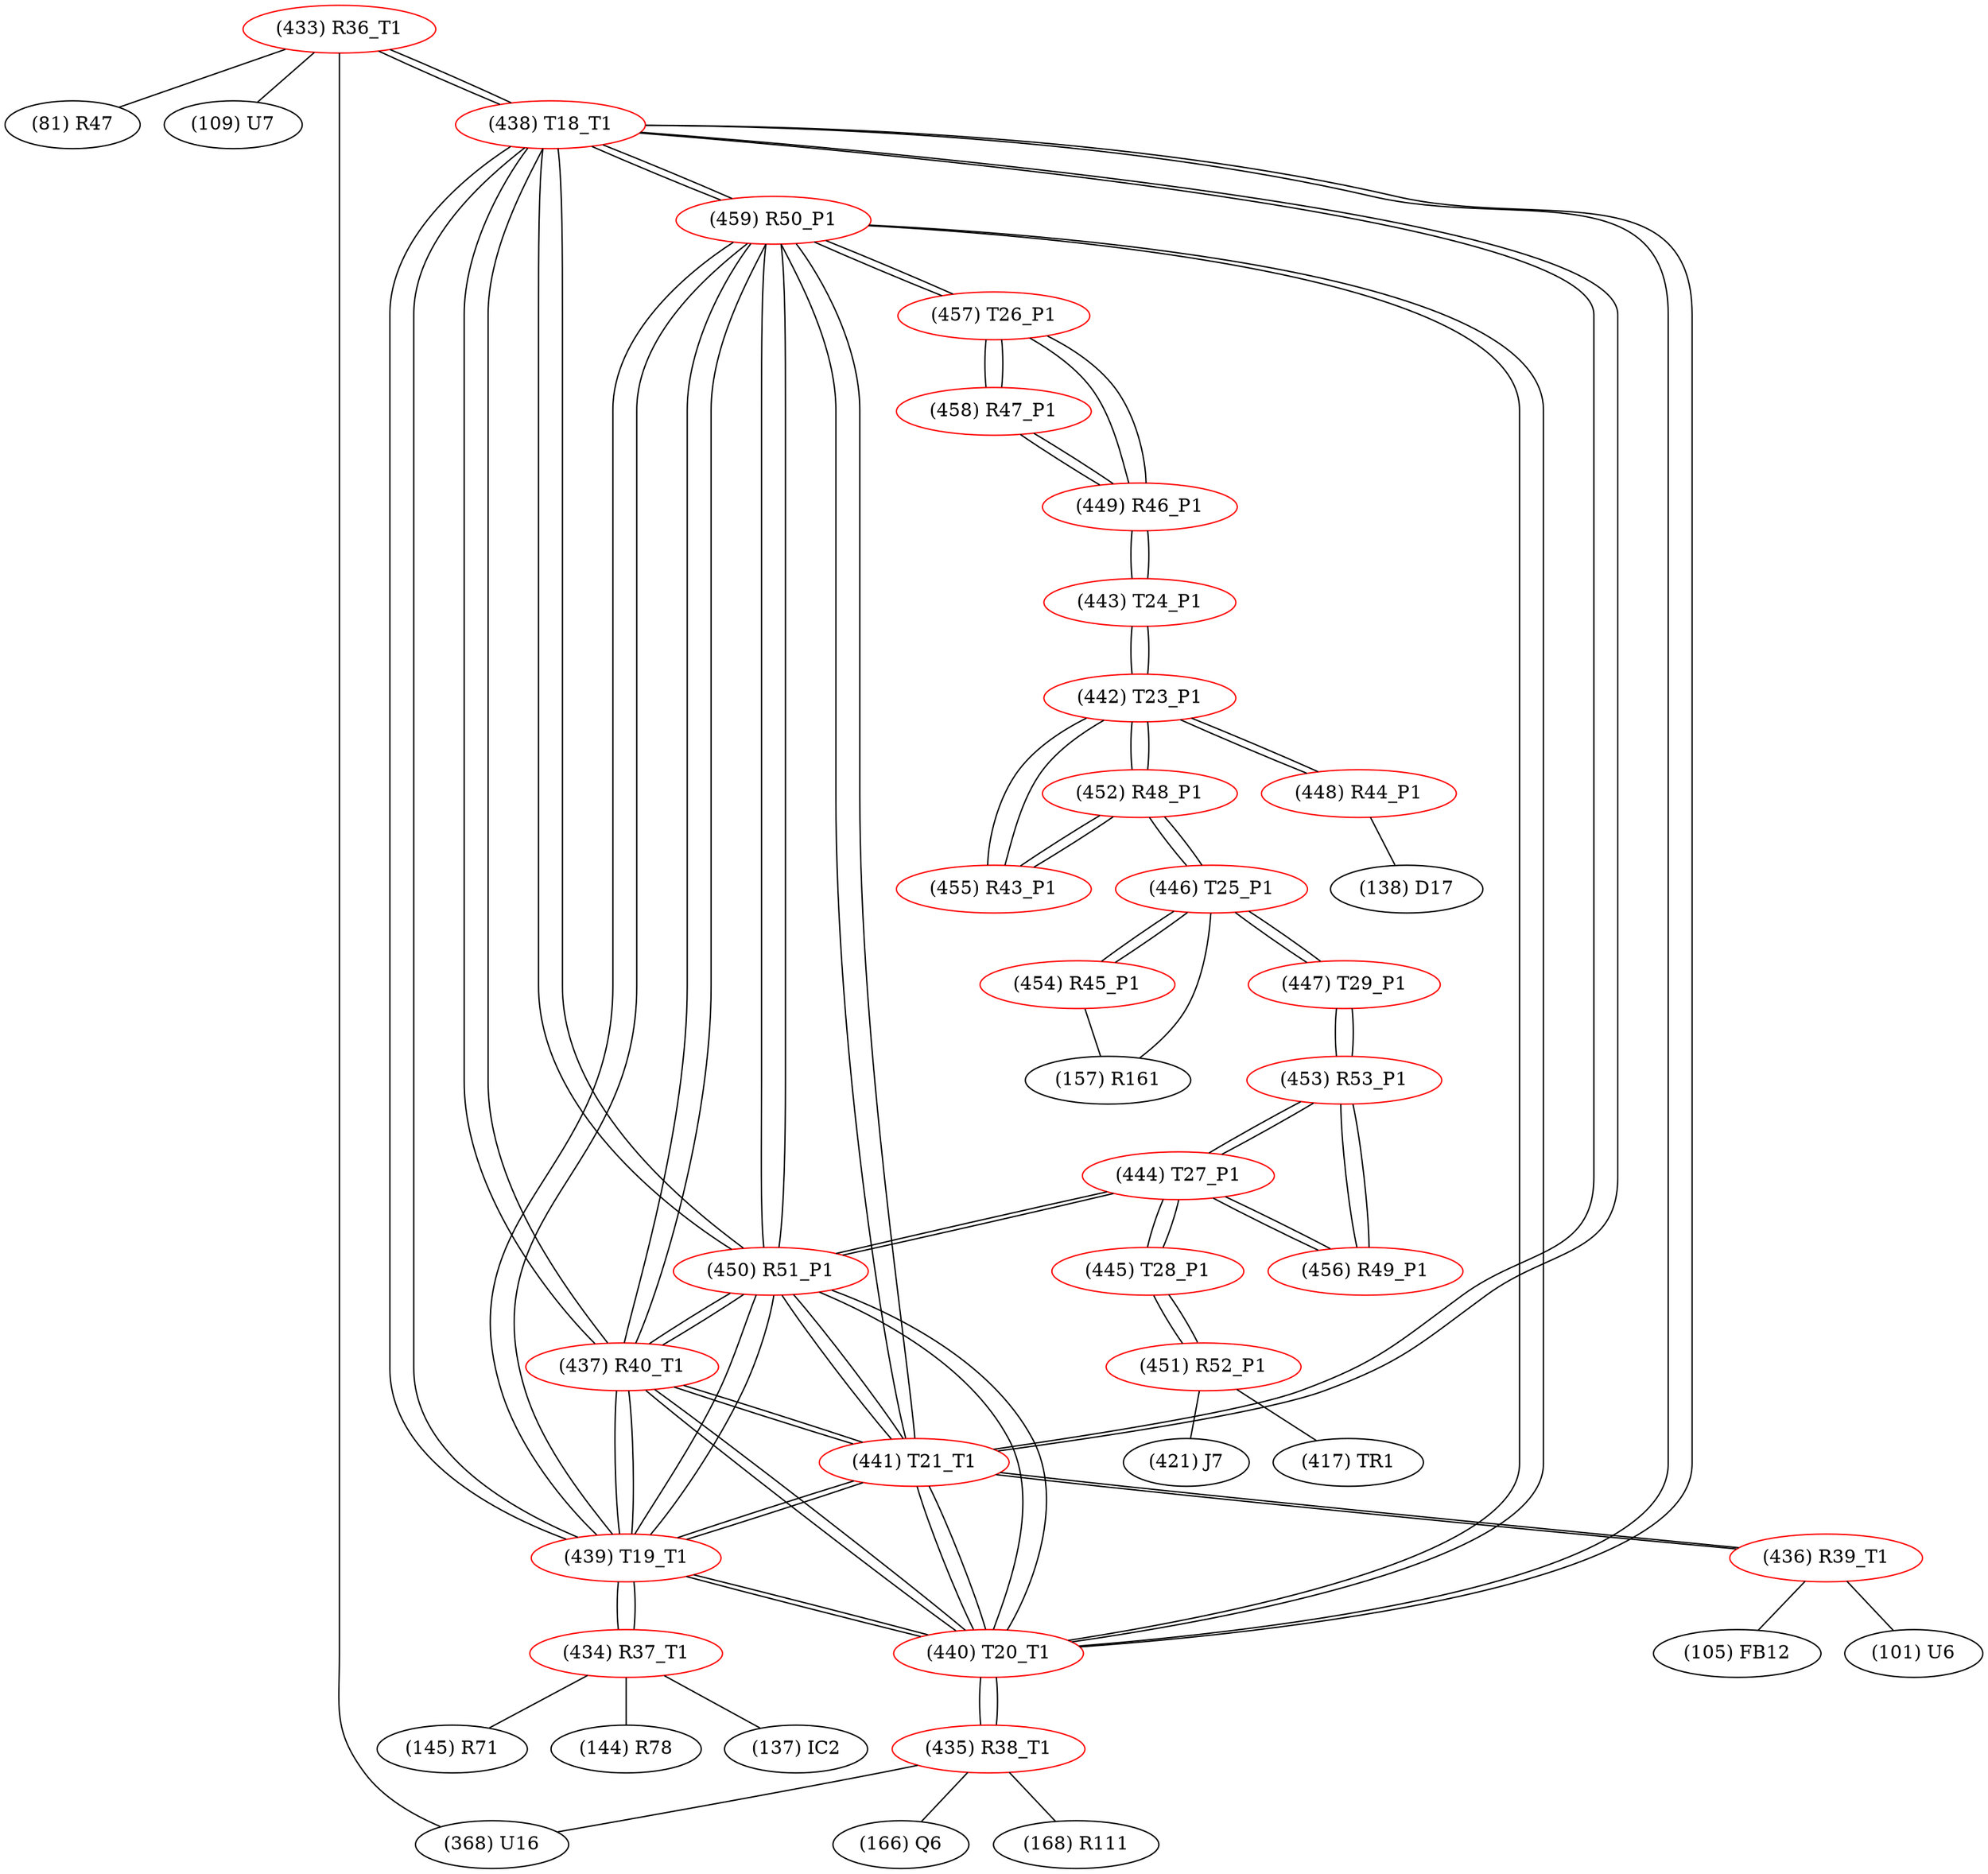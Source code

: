 graph {
	433 [label="(433) R36_T1" color=red]
	81 [label="(81) R47"]
	109 [label="(109) U7"]
	368 [label="(368) U16"]
	438 [label="(438) T18_T1"]
	434 [label="(434) R37_T1" color=red]
	145 [label="(145) R71"]
	144 [label="(144) R78"]
	137 [label="(137) IC2"]
	439 [label="(439) T19_T1"]
	435 [label="(435) R38_T1" color=red]
	368 [label="(368) U16"]
	166 [label="(166) Q6"]
	168 [label="(168) R111"]
	440 [label="(440) T20_T1"]
	436 [label="(436) R39_T1" color=red]
	105 [label="(105) FB12"]
	101 [label="(101) U6"]
	441 [label="(441) T21_T1"]
	437 [label="(437) R40_T1" color=red]
	450 [label="(450) R51_P1"]
	459 [label="(459) R50_P1"]
	438 [label="(438) T18_T1"]
	441 [label="(441) T21_T1"]
	440 [label="(440) T20_T1"]
	439 [label="(439) T19_T1"]
	438 [label="(438) T18_T1" color=red]
	433 [label="(433) R36_T1"]
	450 [label="(450) R51_P1"]
	459 [label="(459) R50_P1"]
	441 [label="(441) T21_T1"]
	440 [label="(440) T20_T1"]
	439 [label="(439) T19_T1"]
	437 [label="(437) R40_T1"]
	439 [label="(439) T19_T1" color=red]
	434 [label="(434) R37_T1"]
	450 [label="(450) R51_P1"]
	459 [label="(459) R50_P1"]
	438 [label="(438) T18_T1"]
	441 [label="(441) T21_T1"]
	440 [label="(440) T20_T1"]
	437 [label="(437) R40_T1"]
	440 [label="(440) T20_T1" color=red]
	435 [label="(435) R38_T1"]
	450 [label="(450) R51_P1"]
	459 [label="(459) R50_P1"]
	438 [label="(438) T18_T1"]
	441 [label="(441) T21_T1"]
	439 [label="(439) T19_T1"]
	437 [label="(437) R40_T1"]
	441 [label="(441) T21_T1" color=red]
	436 [label="(436) R39_T1"]
	450 [label="(450) R51_P1"]
	459 [label="(459) R50_P1"]
	438 [label="(438) T18_T1"]
	440 [label="(440) T20_T1"]
	439 [label="(439) T19_T1"]
	437 [label="(437) R40_T1"]
	442 [label="(442) T23_P1" color=red]
	452 [label="(452) R48_P1"]
	455 [label="(455) R43_P1"]
	443 [label="(443) T24_P1"]
	448 [label="(448) R44_P1"]
	443 [label="(443) T24_P1" color=red]
	449 [label="(449) R46_P1"]
	442 [label="(442) T23_P1"]
	444 [label="(444) T27_P1" color=red]
	450 [label="(450) R51_P1"]
	445 [label="(445) T28_P1"]
	453 [label="(453) R53_P1"]
	456 [label="(456) R49_P1"]
	445 [label="(445) T28_P1" color=red]
	451 [label="(451) R52_P1"]
	444 [label="(444) T27_P1"]
	446 [label="(446) T25_P1" color=red]
	447 [label="(447) T29_P1"]
	452 [label="(452) R48_P1"]
	454 [label="(454) R45_P1"]
	157 [label="(157) R161"]
	447 [label="(447) T29_P1" color=red]
	446 [label="(446) T25_P1"]
	453 [label="(453) R53_P1"]
	448 [label="(448) R44_P1" color=red]
	138 [label="(138) D17"]
	442 [label="(442) T23_P1"]
	449 [label="(449) R46_P1" color=red]
	457 [label="(457) T26_P1"]
	458 [label="(458) R47_P1"]
	443 [label="(443) T24_P1"]
	450 [label="(450) R51_P1" color=red]
	444 [label="(444) T27_P1"]
	459 [label="(459) R50_P1"]
	438 [label="(438) T18_T1"]
	441 [label="(441) T21_T1"]
	440 [label="(440) T20_T1"]
	439 [label="(439) T19_T1"]
	437 [label="(437) R40_T1"]
	451 [label="(451) R52_P1" color=red]
	421 [label="(421) J7"]
	417 [label="(417) TR1"]
	445 [label="(445) T28_P1"]
	452 [label="(452) R48_P1" color=red]
	446 [label="(446) T25_P1"]
	442 [label="(442) T23_P1"]
	455 [label="(455) R43_P1"]
	453 [label="(453) R53_P1" color=red]
	447 [label="(447) T29_P1"]
	444 [label="(444) T27_P1"]
	456 [label="(456) R49_P1"]
	454 [label="(454) R45_P1" color=red]
	446 [label="(446) T25_P1"]
	157 [label="(157) R161"]
	455 [label="(455) R43_P1" color=red]
	452 [label="(452) R48_P1"]
	442 [label="(442) T23_P1"]
	456 [label="(456) R49_P1" color=red]
	444 [label="(444) T27_P1"]
	453 [label="(453) R53_P1"]
	457 [label="(457) T26_P1" color=red]
	459 [label="(459) R50_P1"]
	449 [label="(449) R46_P1"]
	458 [label="(458) R47_P1"]
	458 [label="(458) R47_P1" color=red]
	457 [label="(457) T26_P1"]
	449 [label="(449) R46_P1"]
	459 [label="(459) R50_P1" color=red]
	457 [label="(457) T26_P1"]
	450 [label="(450) R51_P1"]
	438 [label="(438) T18_T1"]
	441 [label="(441) T21_T1"]
	440 [label="(440) T20_T1"]
	439 [label="(439) T19_T1"]
	437 [label="(437) R40_T1"]
	433 -- 81
	433 -- 109
	433 -- 368
	433 -- 438
	434 -- 145
	434 -- 144
	434 -- 137
	434 -- 439
	435 -- 368
	435 -- 166
	435 -- 168
	435 -- 440
	436 -- 105
	436 -- 101
	436 -- 441
	437 -- 450
	437 -- 459
	437 -- 438
	437 -- 441
	437 -- 440
	437 -- 439
	438 -- 433
	438 -- 450
	438 -- 459
	438 -- 441
	438 -- 440
	438 -- 439
	438 -- 437
	439 -- 434
	439 -- 450
	439 -- 459
	439 -- 438
	439 -- 441
	439 -- 440
	439 -- 437
	440 -- 435
	440 -- 450
	440 -- 459
	440 -- 438
	440 -- 441
	440 -- 439
	440 -- 437
	441 -- 436
	441 -- 450
	441 -- 459
	441 -- 438
	441 -- 440
	441 -- 439
	441 -- 437
	442 -- 452
	442 -- 455
	442 -- 443
	442 -- 448
	443 -- 449
	443 -- 442
	444 -- 450
	444 -- 445
	444 -- 453
	444 -- 456
	445 -- 451
	445 -- 444
	446 -- 447
	446 -- 452
	446 -- 454
	446 -- 157
	447 -- 446
	447 -- 453
	448 -- 138
	448 -- 442
	449 -- 457
	449 -- 458
	449 -- 443
	450 -- 444
	450 -- 459
	450 -- 438
	450 -- 441
	450 -- 440
	450 -- 439
	450 -- 437
	451 -- 421
	451 -- 417
	451 -- 445
	452 -- 446
	452 -- 442
	452 -- 455
	453 -- 447
	453 -- 444
	453 -- 456
	454 -- 446
	454 -- 157
	455 -- 452
	455 -- 442
	456 -- 444
	456 -- 453
	457 -- 459
	457 -- 449
	457 -- 458
	458 -- 457
	458 -- 449
	459 -- 457
	459 -- 450
	459 -- 438
	459 -- 441
	459 -- 440
	459 -- 439
	459 -- 437
}